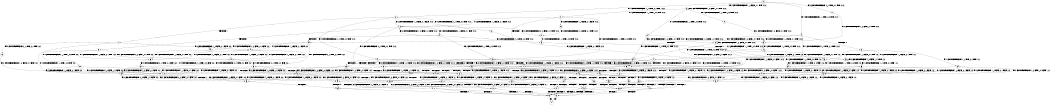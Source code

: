digraph BCG {
size = "7, 10.5";
center = TRUE;
node [shape = circle];
0 [peripheries = 2];
0 -> 1 [label = "EX !0 !ATOMIC_EXCH_BRANCH (2, +1, TRUE, +0, 2, TRUE) !:0:1:2:"];
0 -> 2 [label = "EX !1 !ATOMIC_EXCH_BRANCH (1, +1, TRUE, +0, 2, TRUE) !:0:1:2:"];
0 -> 3 [label = "EX !2 !ATOMIC_EXCH_BRANCH (1, +0, FALSE, +0, 1, TRUE) !:0:1:2:"];
0 -> 4 [label = "EX !0 !ATOMIC_EXCH_BRANCH (2, +1, TRUE, +0, 2, TRUE) !:0:1:2:"];
1 -> 5 [label = "EX !2 !ATOMIC_EXCH_BRANCH (1, +0, FALSE, +0, 1, TRUE) !:0:1:2:"];
2 -> 6 [label = "EX !0 !ATOMIC_EXCH_BRANCH (2, +1, TRUE, +0, 2, TRUE) !:0:1:2:"];
2 -> 7 [label = "TERMINATE !1"];
2 -> 8 [label = "EX !2 !ATOMIC_EXCH_BRANCH (1, +0, FALSE, +0, 1, FALSE) !:0:1:2:"];
2 -> 9 [label = "EX !0 !ATOMIC_EXCH_BRANCH (2, +1, TRUE, +0, 2, TRUE) !:0:1:2:"];
3 -> 10 [label = "EX !0 !ATOMIC_EXCH_BRANCH (2, +1, TRUE, +0, 2, TRUE) !:0:1:2:"];
3 -> 11 [label = "EX !1 !ATOMIC_EXCH_BRANCH (1, +1, TRUE, +0, 2, TRUE) !:0:1:2:"];
3 -> 12 [label = "EX !0 !ATOMIC_EXCH_BRANCH (2, +1, TRUE, +0, 2, TRUE) !:0:1:2:"];
3 -> 3 [label = "EX !2 !ATOMIC_EXCH_BRANCH (1, +0, FALSE, +0, 1, TRUE) !:0:1:2:"];
4 -> 5 [label = "EX !2 !ATOMIC_EXCH_BRANCH (1, +0, FALSE, +0, 1, TRUE) !:0:1:2:"];
4 -> 13 [label = "TERMINATE !0"];
4 -> 14 [label = "EX !1 !ATOMIC_EXCH_BRANCH (1, +1, TRUE, +0, 2, TRUE) !:0:1:2:"];
4 -> 15 [label = "EX !2 !ATOMIC_EXCH_BRANCH (1, +0, FALSE, +0, 1, TRUE) !:0:1:2:"];
5 -> 16 [label = "EX !1 !ATOMIC_EXCH_BRANCH (1, +1, TRUE, +0, 2, TRUE) !:0:1:2:"];
6 -> 17 [label = "EX !2 !ATOMIC_EXCH_BRANCH (1, +0, FALSE, +0, 1, FALSE) !:0:1:2:"];
7 -> 18 [label = "EX !0 !ATOMIC_EXCH_BRANCH (2, +1, TRUE, +0, 2, TRUE) !:0:2:"];
7 -> 19 [label = "EX !2 !ATOMIC_EXCH_BRANCH (1, +0, FALSE, +0, 1, FALSE) !:0:2:"];
7 -> 20 [label = "EX !0 !ATOMIC_EXCH_BRANCH (2, +1, TRUE, +0, 2, TRUE) !:0:2:"];
8 -> 21 [label = "EX !2 !ATOMIC_EXCH_BRANCH (2, +0, FALSE, +0, 1, TRUE) !:0:1:2:"];
8 -> 22 [label = "TERMINATE !1"];
8 -> 23 [label = "EX !0 !ATOMIC_EXCH_BRANCH (2, +1, TRUE, +0, 2, TRUE) !:0:1:2:"];
8 -> 24 [label = "EX !2 !ATOMIC_EXCH_BRANCH (2, +0, FALSE, +0, 1, TRUE) !:0:1:2:"];
9 -> 17 [label = "EX !2 !ATOMIC_EXCH_BRANCH (1, +0, FALSE, +0, 1, FALSE) !:0:1:2:"];
9 -> 25 [label = "TERMINATE !1"];
9 -> 26 [label = "TERMINATE !0"];
9 -> 27 [label = "EX !2 !ATOMIC_EXCH_BRANCH (1, +0, FALSE, +0, 1, FALSE) !:0:1:2:"];
10 -> 5 [label = "EX !2 !ATOMIC_EXCH_BRANCH (1, +0, FALSE, +0, 1, TRUE) !:0:1:2:"];
11 -> 28 [label = "EX !2 !ATOMIC_EXCH_BRANCH (1, +0, FALSE, +0, 1, FALSE) !:0:1:2:"];
11 -> 29 [label = "TERMINATE !1"];
11 -> 30 [label = "EX !0 !ATOMIC_EXCH_BRANCH (2, +1, TRUE, +0, 2, TRUE) !:0:1:2:"];
11 -> 8 [label = "EX !2 !ATOMIC_EXCH_BRANCH (1, +0, FALSE, +0, 1, FALSE) !:0:1:2:"];
12 -> 5 [label = "EX !2 !ATOMIC_EXCH_BRANCH (1, +0, FALSE, +0, 1, TRUE) !:0:1:2:"];
12 -> 31 [label = "TERMINATE !0"];
12 -> 32 [label = "EX !1 !ATOMIC_EXCH_BRANCH (1, +1, TRUE, +0, 2, TRUE) !:0:1:2:"];
12 -> 15 [label = "EX !2 !ATOMIC_EXCH_BRANCH (1, +0, FALSE, +0, 1, TRUE) !:0:1:2:"];
13 -> 33 [label = "EX !2 !ATOMIC_EXCH_BRANCH (1, +0, FALSE, +0, 1, TRUE) !:1:2:"];
13 -> 34 [label = "EX !1 !ATOMIC_EXCH_BRANCH (1, +1, TRUE, +0, 2, TRUE) !:1:2:"];
13 -> 35 [label = "EX !2 !ATOMIC_EXCH_BRANCH (1, +0, FALSE, +0, 1, TRUE) !:1:2:"];
14 -> 17 [label = "EX !2 !ATOMIC_EXCH_BRANCH (1, +0, FALSE, +0, 1, FALSE) !:0:1:2:"];
14 -> 25 [label = "TERMINATE !1"];
14 -> 26 [label = "TERMINATE !0"];
14 -> 27 [label = "EX !2 !ATOMIC_EXCH_BRANCH (1, +0, FALSE, +0, 1, FALSE) !:0:1:2:"];
15 -> 16 [label = "EX !1 !ATOMIC_EXCH_BRANCH (1, +1, TRUE, +0, 2, TRUE) !:0:1:2:"];
15 -> 31 [label = "TERMINATE !0"];
15 -> 32 [label = "EX !1 !ATOMIC_EXCH_BRANCH (1, +1, TRUE, +0, 2, TRUE) !:0:1:2:"];
15 -> 15 [label = "EX !2 !ATOMIC_EXCH_BRANCH (1, +0, FALSE, +0, 1, TRUE) !:0:1:2:"];
16 -> 17 [label = "EX !2 !ATOMIC_EXCH_BRANCH (1, +0, FALSE, +0, 1, FALSE) !:0:1:2:"];
17 -> 36 [label = "EX !2 !ATOMIC_EXCH_BRANCH (2, +0, FALSE, +0, 1, FALSE) !:0:1:2:"];
18 -> 37 [label = "EX !2 !ATOMIC_EXCH_BRANCH (1, +0, FALSE, +0, 1, FALSE) !:0:2:"];
19 -> 38 [label = "EX !2 !ATOMIC_EXCH_BRANCH (2, +0, FALSE, +0, 1, TRUE) !:0:2:"];
19 -> 39 [label = "EX !0 !ATOMIC_EXCH_BRANCH (2, +1, TRUE, +0, 2, TRUE) !:0:2:"];
19 -> 40 [label = "EX !2 !ATOMIC_EXCH_BRANCH (2, +0, FALSE, +0, 1, TRUE) !:0:2:"];
20 -> 37 [label = "EX !2 !ATOMIC_EXCH_BRANCH (1, +0, FALSE, +0, 1, FALSE) !:0:2:"];
20 -> 41 [label = "TERMINATE !0"];
20 -> 42 [label = "EX !2 !ATOMIC_EXCH_BRANCH (1, +0, FALSE, +0, 1, FALSE) !:0:2:"];
21 -> 43 [label = "EX !0 !ATOMIC_EXCH_BRANCH (2, +1, TRUE, +0, 2, TRUE) !:0:1:2:"];
22 -> 38 [label = "EX !2 !ATOMIC_EXCH_BRANCH (2, +0, FALSE, +0, 1, TRUE) !:0:2:"];
22 -> 39 [label = "EX !0 !ATOMIC_EXCH_BRANCH (2, +1, TRUE, +0, 2, TRUE) !:0:2:"];
22 -> 40 [label = "EX !2 !ATOMIC_EXCH_BRANCH (2, +0, FALSE, +0, 1, TRUE) !:0:2:"];
23 -> 36 [label = "EX !2 !ATOMIC_EXCH_BRANCH (2, +0, FALSE, +0, 1, FALSE) !:0:1:2:"];
23 -> 44 [label = "TERMINATE !1"];
23 -> 45 [label = "TERMINATE !0"];
23 -> 46 [label = "EX !2 !ATOMIC_EXCH_BRANCH (2, +0, FALSE, +0, 1, FALSE) !:0:1:2:"];
24 -> 43 [label = "EX !0 !ATOMIC_EXCH_BRANCH (2, +1, TRUE, +0, 2, TRUE) !:0:1:2:"];
24 -> 29 [label = "TERMINATE !1"];
24 -> 30 [label = "EX !0 !ATOMIC_EXCH_BRANCH (2, +1, TRUE, +0, 2, TRUE) !:0:1:2:"];
24 -> 8 [label = "EX !2 !ATOMIC_EXCH_BRANCH (1, +0, FALSE, +0, 1, FALSE) !:0:1:2:"];
25 -> 37 [label = "EX !2 !ATOMIC_EXCH_BRANCH (1, +0, FALSE, +0, 1, FALSE) !:0:2:"];
25 -> 41 [label = "TERMINATE !0"];
25 -> 42 [label = "EX !2 !ATOMIC_EXCH_BRANCH (1, +0, FALSE, +0, 1, FALSE) !:0:2:"];
26 -> 47 [label = "EX !2 !ATOMIC_EXCH_BRANCH (1, +0, FALSE, +0, 1, FALSE) !:1:2:"];
26 -> 41 [label = "TERMINATE !1"];
26 -> 48 [label = "EX !2 !ATOMIC_EXCH_BRANCH (1, +0, FALSE, +0, 1, FALSE) !:1:2:"];
27 -> 36 [label = "EX !2 !ATOMIC_EXCH_BRANCH (2, +0, FALSE, +0, 1, FALSE) !:0:1:2:"];
27 -> 44 [label = "TERMINATE !1"];
27 -> 45 [label = "TERMINATE !0"];
27 -> 46 [label = "EX !2 !ATOMIC_EXCH_BRANCH (2, +0, FALSE, +0, 1, FALSE) !:0:1:2:"];
28 -> 21 [label = "EX !2 !ATOMIC_EXCH_BRANCH (2, +0, FALSE, +0, 1, TRUE) !:0:1:2:"];
29 -> 49 [label = "EX !2 !ATOMIC_EXCH_BRANCH (1, +0, FALSE, +0, 1, FALSE) !:0:2:"];
29 -> 50 [label = "EX !0 !ATOMIC_EXCH_BRANCH (2, +1, TRUE, +0, 2, TRUE) !:0:2:"];
29 -> 19 [label = "EX !2 !ATOMIC_EXCH_BRANCH (1, +0, FALSE, +0, 1, FALSE) !:0:2:"];
30 -> 17 [label = "EX !2 !ATOMIC_EXCH_BRANCH (1, +0, FALSE, +0, 1, FALSE) !:0:1:2:"];
30 -> 51 [label = "TERMINATE !1"];
30 -> 52 [label = "TERMINATE !0"];
30 -> 27 [label = "EX !2 !ATOMIC_EXCH_BRANCH (1, +0, FALSE, +0, 1, FALSE) !:0:1:2:"];
31 -> 33 [label = "EX !2 !ATOMIC_EXCH_BRANCH (1, +0, FALSE, +0, 1, TRUE) !:1:2:"];
31 -> 53 [label = "EX !1 !ATOMIC_EXCH_BRANCH (1, +1, TRUE, +0, 2, TRUE) !:1:2:"];
31 -> 35 [label = "EX !2 !ATOMIC_EXCH_BRANCH (1, +0, FALSE, +0, 1, TRUE) !:1:2:"];
32 -> 17 [label = "EX !2 !ATOMIC_EXCH_BRANCH (1, +0, FALSE, +0, 1, FALSE) !:0:1:2:"];
32 -> 51 [label = "TERMINATE !1"];
32 -> 52 [label = "TERMINATE !0"];
32 -> 27 [label = "EX !2 !ATOMIC_EXCH_BRANCH (1, +0, FALSE, +0, 1, FALSE) !:0:1:2:"];
33 -> 54 [label = "EX !1 !ATOMIC_EXCH_BRANCH (1, +1, TRUE, +0, 2, TRUE) !:1:2:"];
34 -> 47 [label = "EX !2 !ATOMIC_EXCH_BRANCH (1, +0, FALSE, +0, 1, FALSE) !:1:2:"];
34 -> 41 [label = "TERMINATE !1"];
34 -> 48 [label = "EX !2 !ATOMIC_EXCH_BRANCH (1, +0, FALSE, +0, 1, FALSE) !:1:2:"];
35 -> 54 [label = "EX !1 !ATOMIC_EXCH_BRANCH (1, +1, TRUE, +0, 2, TRUE) !:1:2:"];
35 -> 53 [label = "EX !1 !ATOMIC_EXCH_BRANCH (1, +1, TRUE, +0, 2, TRUE) !:1:2:"];
35 -> 35 [label = "EX !2 !ATOMIC_EXCH_BRANCH (1, +0, FALSE, +0, 1, TRUE) !:1:2:"];
36 -> 55 [label = "TERMINATE !0"];
37 -> 56 [label = "EX !2 !ATOMIC_EXCH_BRANCH (2, +0, FALSE, +0, 1, FALSE) !:0:2:"];
38 -> 57 [label = "EX !0 !ATOMIC_EXCH_BRANCH (2, +1, TRUE, +0, 2, TRUE) !:0:2:"];
39 -> 56 [label = "EX !2 !ATOMIC_EXCH_BRANCH (2, +0, FALSE, +0, 1, FALSE) !:0:2:"];
39 -> 58 [label = "TERMINATE !0"];
39 -> 59 [label = "EX !2 !ATOMIC_EXCH_BRANCH (2, +0, FALSE, +0, 1, FALSE) !:0:2:"];
40 -> 57 [label = "EX !0 !ATOMIC_EXCH_BRANCH (2, +1, TRUE, +0, 2, TRUE) !:0:2:"];
40 -> 50 [label = "EX !0 !ATOMIC_EXCH_BRANCH (2, +1, TRUE, +0, 2, TRUE) !:0:2:"];
40 -> 19 [label = "EX !2 !ATOMIC_EXCH_BRANCH (1, +0, FALSE, +0, 1, FALSE) !:0:2:"];
41 -> 60 [label = "EX !2 !ATOMIC_EXCH_BRANCH (1, +0, FALSE, +0, 1, FALSE) !:2:"];
41 -> 61 [label = "EX !2 !ATOMIC_EXCH_BRANCH (1, +0, FALSE, +0, 1, FALSE) !:2:"];
42 -> 56 [label = "EX !2 !ATOMIC_EXCH_BRANCH (2, +0, FALSE, +0, 1, FALSE) !:0:2:"];
42 -> 58 [label = "TERMINATE !0"];
42 -> 59 [label = "EX !2 !ATOMIC_EXCH_BRANCH (2, +0, FALSE, +0, 1, FALSE) !:0:2:"];
43 -> 17 [label = "EX !2 !ATOMIC_EXCH_BRANCH (1, +0, FALSE, +0, 1, FALSE) !:0:1:2:"];
44 -> 56 [label = "EX !2 !ATOMIC_EXCH_BRANCH (2, +0, FALSE, +0, 1, FALSE) !:0:2:"];
44 -> 58 [label = "TERMINATE !0"];
44 -> 59 [label = "EX !2 !ATOMIC_EXCH_BRANCH (2, +0, FALSE, +0, 1, FALSE) !:0:2:"];
45 -> 62 [label = "EX !2 !ATOMIC_EXCH_BRANCH (2, +0, FALSE, +0, 1, FALSE) !:1:2:"];
45 -> 58 [label = "TERMINATE !1"];
45 -> 63 [label = "EX !2 !ATOMIC_EXCH_BRANCH (2, +0, FALSE, +0, 1, FALSE) !:1:2:"];
46 -> 55 [label = "TERMINATE !0"];
46 -> 64 [label = "TERMINATE !1"];
46 -> 65 [label = "TERMINATE !2"];
46 -> 66 [label = "TERMINATE !0"];
47 -> 62 [label = "EX !2 !ATOMIC_EXCH_BRANCH (2, +0, FALSE, +0, 1, FALSE) !:1:2:"];
48 -> 62 [label = "EX !2 !ATOMIC_EXCH_BRANCH (2, +0, FALSE, +0, 1, FALSE) !:1:2:"];
48 -> 58 [label = "TERMINATE !1"];
48 -> 63 [label = "EX !2 !ATOMIC_EXCH_BRANCH (2, +0, FALSE, +0, 1, FALSE) !:1:2:"];
49 -> 38 [label = "EX !2 !ATOMIC_EXCH_BRANCH (2, +0, FALSE, +0, 1, TRUE) !:0:2:"];
50 -> 37 [label = "EX !2 !ATOMIC_EXCH_BRANCH (1, +0, FALSE, +0, 1, FALSE) !:0:2:"];
50 -> 67 [label = "TERMINATE !0"];
50 -> 42 [label = "EX !2 !ATOMIC_EXCH_BRANCH (1, +0, FALSE, +0, 1, FALSE) !:0:2:"];
51 -> 37 [label = "EX !2 !ATOMIC_EXCH_BRANCH (1, +0, FALSE, +0, 1, FALSE) !:0:2:"];
51 -> 67 [label = "TERMINATE !0"];
51 -> 42 [label = "EX !2 !ATOMIC_EXCH_BRANCH (1, +0, FALSE, +0, 1, FALSE) !:0:2:"];
52 -> 47 [label = "EX !2 !ATOMIC_EXCH_BRANCH (1, +0, FALSE, +0, 1, FALSE) !:1:2:"];
52 -> 67 [label = "TERMINATE !1"];
52 -> 48 [label = "EX !2 !ATOMIC_EXCH_BRANCH (1, +0, FALSE, +0, 1, FALSE) !:1:2:"];
53 -> 47 [label = "EX !2 !ATOMIC_EXCH_BRANCH (1, +0, FALSE, +0, 1, FALSE) !:1:2:"];
53 -> 67 [label = "TERMINATE !1"];
53 -> 48 [label = "EX !2 !ATOMIC_EXCH_BRANCH (1, +0, FALSE, +0, 1, FALSE) !:1:2:"];
54 -> 47 [label = "EX !2 !ATOMIC_EXCH_BRANCH (1, +0, FALSE, +0, 1, FALSE) !:1:2:"];
55 -> 68 [label = "TERMINATE !2"];
56 -> 69 [label = "TERMINATE !0"];
57 -> 37 [label = "EX !2 !ATOMIC_EXCH_BRANCH (1, +0, FALSE, +0, 1, FALSE) !:0:2:"];
58 -> 70 [label = "EX !2 !ATOMIC_EXCH_BRANCH (2, +0, FALSE, +0, 1, FALSE) !:2:"];
58 -> 71 [label = "EX !2 !ATOMIC_EXCH_BRANCH (2, +0, FALSE, +0, 1, FALSE) !:2:"];
59 -> 69 [label = "TERMINATE !0"];
59 -> 72 [label = "TERMINATE !2"];
59 -> 73 [label = "TERMINATE !0"];
60 -> 70 [label = "EX !2 !ATOMIC_EXCH_BRANCH (2, +0, FALSE, +0, 1, FALSE) !:2:"];
61 -> 70 [label = "EX !2 !ATOMIC_EXCH_BRANCH (2, +0, FALSE, +0, 1, FALSE) !:2:"];
61 -> 71 [label = "EX !2 !ATOMIC_EXCH_BRANCH (2, +0, FALSE, +0, 1, FALSE) !:2:"];
62 -> 68 [label = "TERMINATE !2"];
63 -> 68 [label = "TERMINATE !2"];
63 -> 73 [label = "TERMINATE !1"];
63 -> 74 [label = "TERMINATE !2"];
64 -> 69 [label = "TERMINATE !0"];
64 -> 72 [label = "TERMINATE !2"];
64 -> 73 [label = "TERMINATE !0"];
65 -> 68 [label = "TERMINATE !0"];
65 -> 72 [label = "TERMINATE !1"];
65 -> 74 [label = "TERMINATE !0"];
66 -> 68 [label = "TERMINATE !2"];
66 -> 73 [label = "TERMINATE !1"];
66 -> 74 [label = "TERMINATE !2"];
67 -> 60 [label = "EX !2 !ATOMIC_EXCH_BRANCH (1, +0, FALSE, +0, 1, FALSE) !:2:"];
67 -> 61 [label = "EX !2 !ATOMIC_EXCH_BRANCH (1, +0, FALSE, +0, 1, FALSE) !:2:"];
68 -> 75 [label = "TERMINATE !1"];
69 -> 75 [label = "TERMINATE !2"];
70 -> 75 [label = "TERMINATE !2"];
71 -> 75 [label = "TERMINATE !2"];
71 -> 76 [label = "TERMINATE !2"];
72 -> 75 [label = "TERMINATE !0"];
72 -> 76 [label = "TERMINATE !0"];
73 -> 75 [label = "TERMINATE !2"];
73 -> 76 [label = "TERMINATE !2"];
74 -> 75 [label = "TERMINATE !1"];
74 -> 76 [label = "TERMINATE !1"];
75 -> 77 [label = "exit"];
76 -> 77 [label = "exit"];
}
